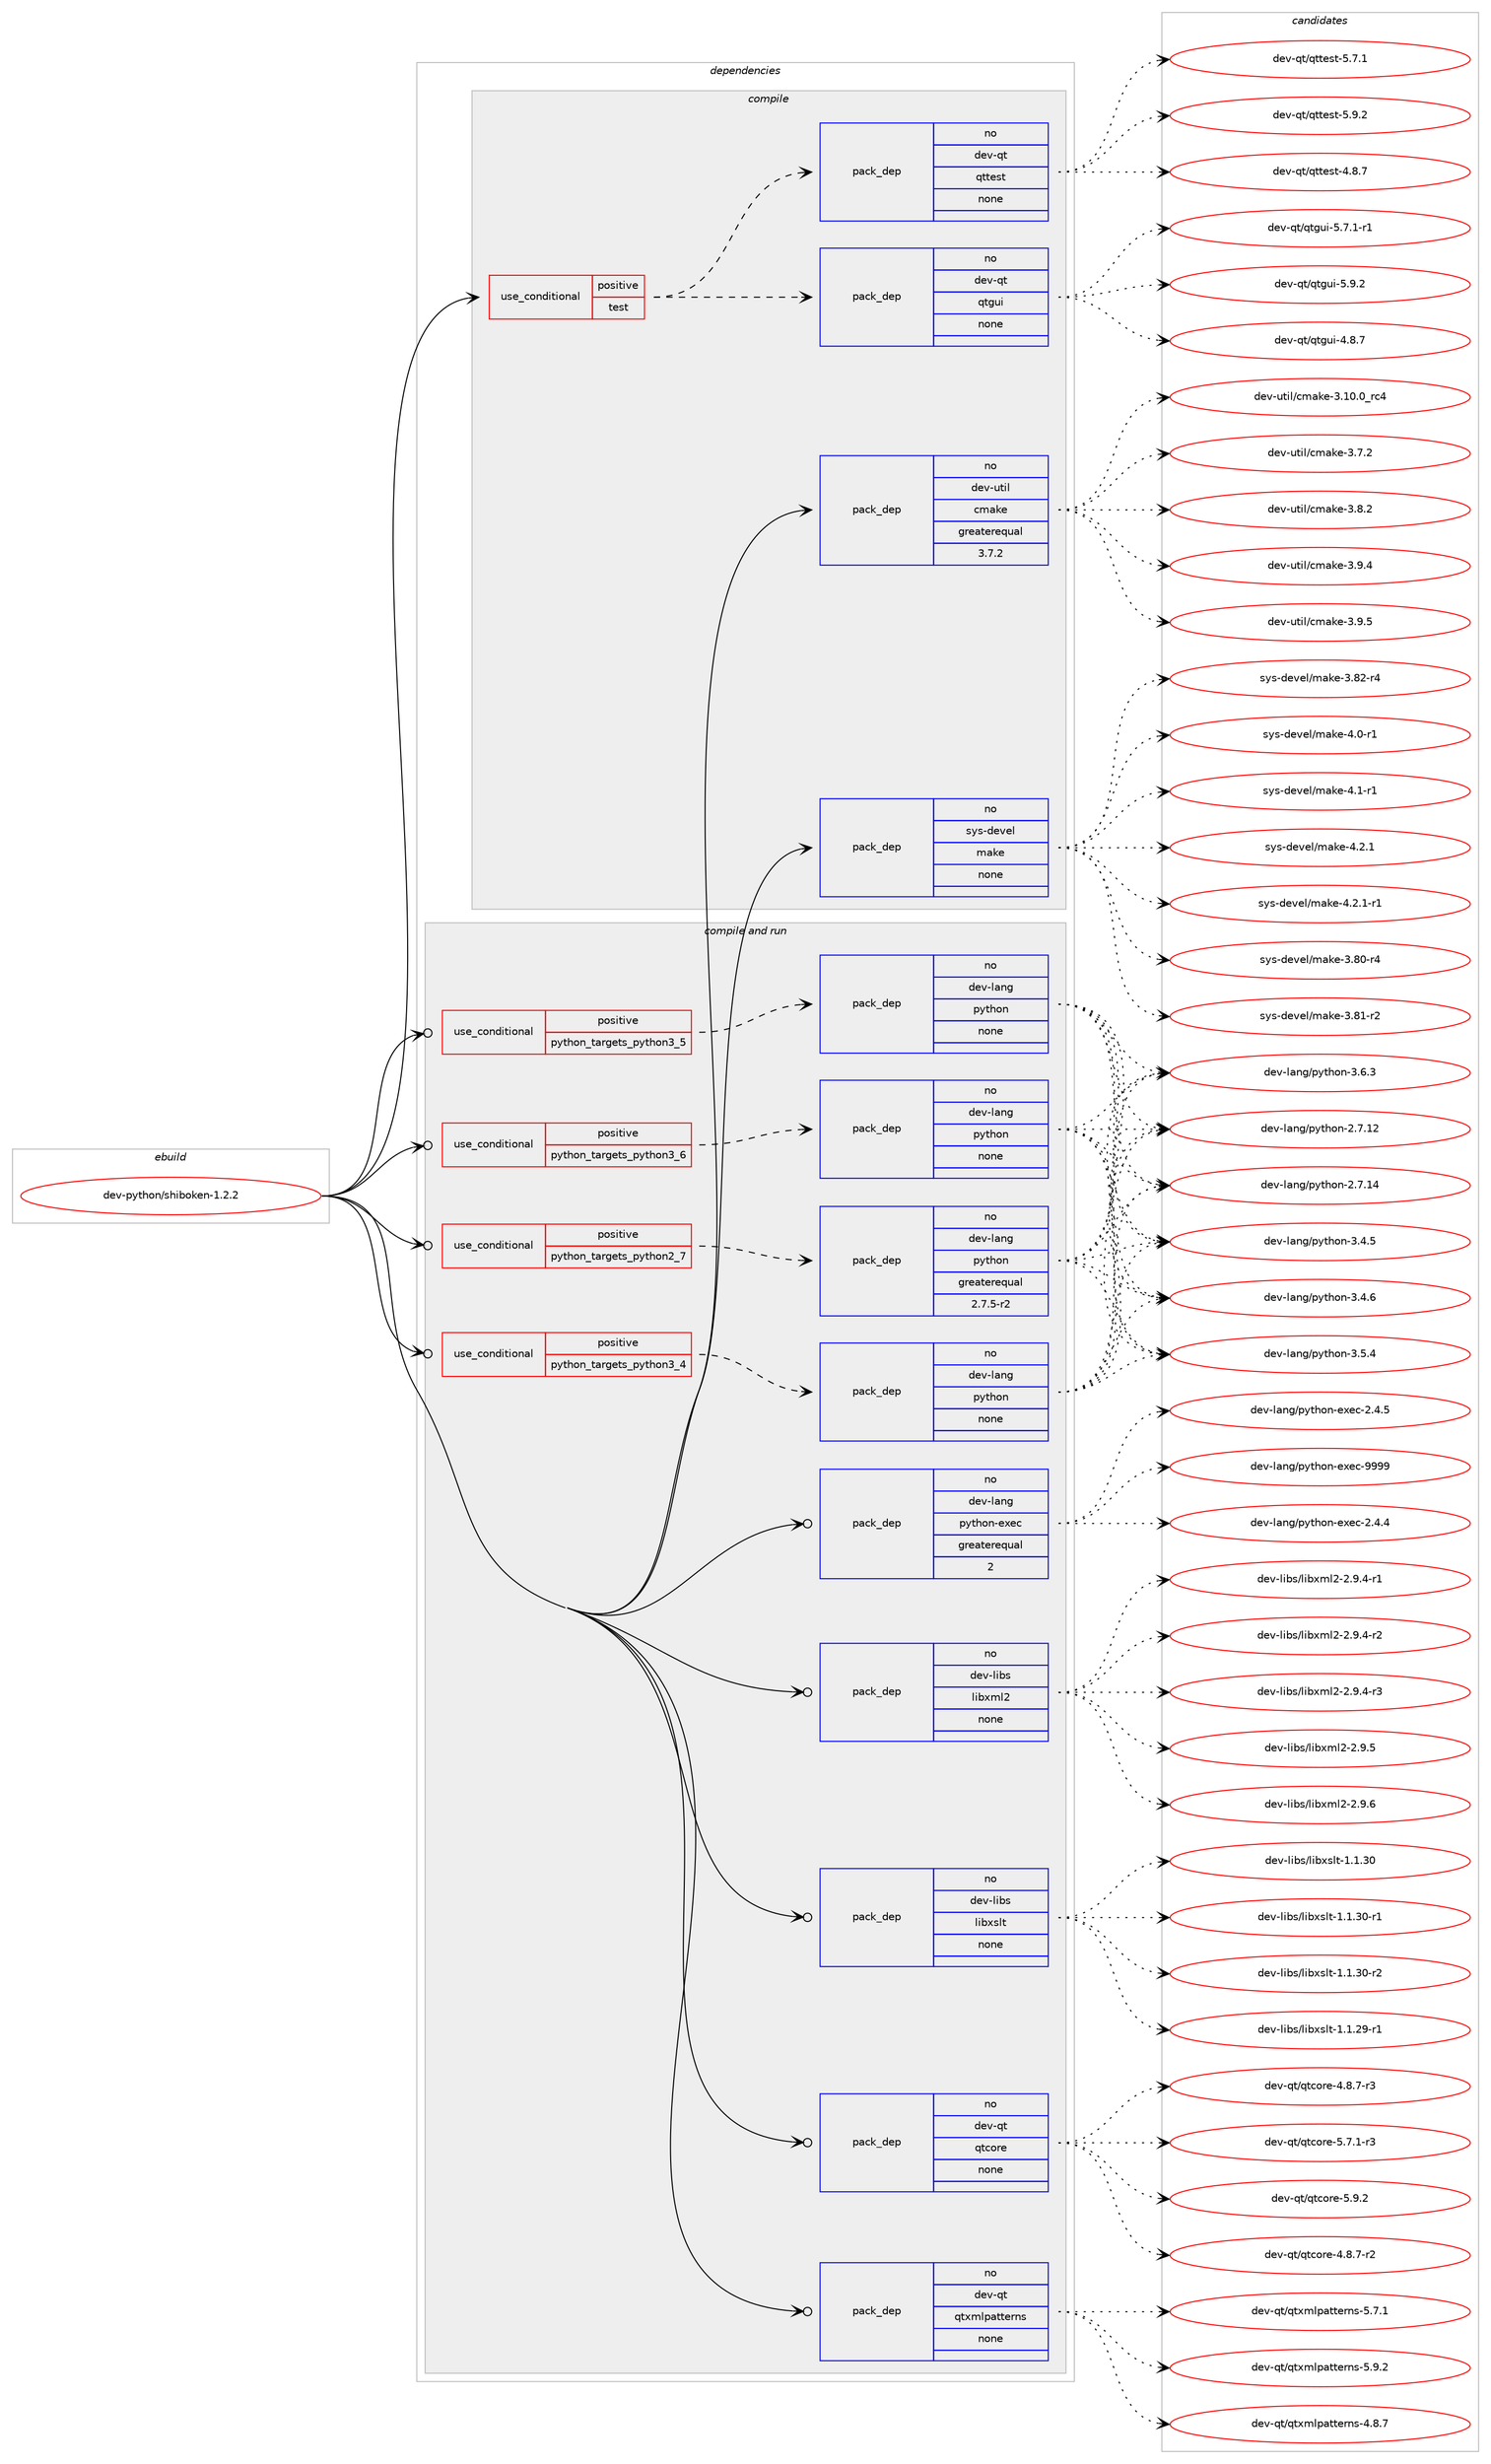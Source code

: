 digraph prolog {

# *************
# Graph options
# *************

newrank=true;
concentrate=true;
compound=true;
graph [rankdir=LR,fontname=Helvetica,fontsize=10,ranksep=1.5];#, ranksep=2.5, nodesep=0.2];
edge  [arrowhead=vee];
node  [fontname=Helvetica,fontsize=10];

# **********
# The ebuild
# **********

subgraph cluster_leftcol {
color=gray;
rank=same;
label=<<i>ebuild</i>>;
id [label="dev-python/shiboken-1.2.2", color=red, width=4, href="../dev-python/shiboken-1.2.2.svg"];
}

# ****************
# The dependencies
# ****************

subgraph cluster_midcol {
color=gray;
label=<<i>dependencies</i>>;
subgraph cluster_compile {
fillcolor="#eeeeee";
style=filled;
label=<<i>compile</i>>;
subgraph cond41648 {
dependency187277 [label=<<TABLE BORDER="0" CELLBORDER="1" CELLSPACING="0" CELLPADDING="4"><TR><TD ROWSPAN="3" CELLPADDING="10">use_conditional</TD></TR><TR><TD>positive</TD></TR><TR><TD>test</TD></TR></TABLE>>, shape=none, color=red];
subgraph pack141675 {
dependency187278 [label=<<TABLE BORDER="0" CELLBORDER="1" CELLSPACING="0" CELLPADDING="4" WIDTH="220"><TR><TD ROWSPAN="6" CELLPADDING="30">pack_dep</TD></TR><TR><TD WIDTH="110">no</TD></TR><TR><TD>dev-qt</TD></TR><TR><TD>qtgui</TD></TR><TR><TD>none</TD></TR><TR><TD></TD></TR></TABLE>>, shape=none, color=blue];
}
dependency187277:e -> dependency187278:w [weight=20,style="dashed",arrowhead="vee"];
subgraph pack141676 {
dependency187279 [label=<<TABLE BORDER="0" CELLBORDER="1" CELLSPACING="0" CELLPADDING="4" WIDTH="220"><TR><TD ROWSPAN="6" CELLPADDING="30">pack_dep</TD></TR><TR><TD WIDTH="110">no</TD></TR><TR><TD>dev-qt</TD></TR><TR><TD>qttest</TD></TR><TR><TD>none</TD></TR><TR><TD></TD></TR></TABLE>>, shape=none, color=blue];
}
dependency187277:e -> dependency187279:w [weight=20,style="dashed",arrowhead="vee"];
}
id:e -> dependency187277:w [weight=20,style="solid",arrowhead="vee"];
subgraph pack141677 {
dependency187280 [label=<<TABLE BORDER="0" CELLBORDER="1" CELLSPACING="0" CELLPADDING="4" WIDTH="220"><TR><TD ROWSPAN="6" CELLPADDING="30">pack_dep</TD></TR><TR><TD WIDTH="110">no</TD></TR><TR><TD>dev-util</TD></TR><TR><TD>cmake</TD></TR><TR><TD>greaterequal</TD></TR><TR><TD>3.7.2</TD></TR></TABLE>>, shape=none, color=blue];
}
id:e -> dependency187280:w [weight=20,style="solid",arrowhead="vee"];
subgraph pack141678 {
dependency187281 [label=<<TABLE BORDER="0" CELLBORDER="1" CELLSPACING="0" CELLPADDING="4" WIDTH="220"><TR><TD ROWSPAN="6" CELLPADDING="30">pack_dep</TD></TR><TR><TD WIDTH="110">no</TD></TR><TR><TD>sys-devel</TD></TR><TR><TD>make</TD></TR><TR><TD>none</TD></TR><TR><TD></TD></TR></TABLE>>, shape=none, color=blue];
}
id:e -> dependency187281:w [weight=20,style="solid",arrowhead="vee"];
}
subgraph cluster_compileandrun {
fillcolor="#eeeeee";
style=filled;
label=<<i>compile and run</i>>;
subgraph cond41649 {
dependency187282 [label=<<TABLE BORDER="0" CELLBORDER="1" CELLSPACING="0" CELLPADDING="4"><TR><TD ROWSPAN="3" CELLPADDING="10">use_conditional</TD></TR><TR><TD>positive</TD></TR><TR><TD>python_targets_python2_7</TD></TR></TABLE>>, shape=none, color=red];
subgraph pack141679 {
dependency187283 [label=<<TABLE BORDER="0" CELLBORDER="1" CELLSPACING="0" CELLPADDING="4" WIDTH="220"><TR><TD ROWSPAN="6" CELLPADDING="30">pack_dep</TD></TR><TR><TD WIDTH="110">no</TD></TR><TR><TD>dev-lang</TD></TR><TR><TD>python</TD></TR><TR><TD>greaterequal</TD></TR><TR><TD>2.7.5-r2</TD></TR></TABLE>>, shape=none, color=blue];
}
dependency187282:e -> dependency187283:w [weight=20,style="dashed",arrowhead="vee"];
}
id:e -> dependency187282:w [weight=20,style="solid",arrowhead="odotvee"];
subgraph cond41650 {
dependency187284 [label=<<TABLE BORDER="0" CELLBORDER="1" CELLSPACING="0" CELLPADDING="4"><TR><TD ROWSPAN="3" CELLPADDING="10">use_conditional</TD></TR><TR><TD>positive</TD></TR><TR><TD>python_targets_python3_4</TD></TR></TABLE>>, shape=none, color=red];
subgraph pack141680 {
dependency187285 [label=<<TABLE BORDER="0" CELLBORDER="1" CELLSPACING="0" CELLPADDING="4" WIDTH="220"><TR><TD ROWSPAN="6" CELLPADDING="30">pack_dep</TD></TR><TR><TD WIDTH="110">no</TD></TR><TR><TD>dev-lang</TD></TR><TR><TD>python</TD></TR><TR><TD>none</TD></TR><TR><TD></TD></TR></TABLE>>, shape=none, color=blue];
}
dependency187284:e -> dependency187285:w [weight=20,style="dashed",arrowhead="vee"];
}
id:e -> dependency187284:w [weight=20,style="solid",arrowhead="odotvee"];
subgraph cond41651 {
dependency187286 [label=<<TABLE BORDER="0" CELLBORDER="1" CELLSPACING="0" CELLPADDING="4"><TR><TD ROWSPAN="3" CELLPADDING="10">use_conditional</TD></TR><TR><TD>positive</TD></TR><TR><TD>python_targets_python3_5</TD></TR></TABLE>>, shape=none, color=red];
subgraph pack141681 {
dependency187287 [label=<<TABLE BORDER="0" CELLBORDER="1" CELLSPACING="0" CELLPADDING="4" WIDTH="220"><TR><TD ROWSPAN="6" CELLPADDING="30">pack_dep</TD></TR><TR><TD WIDTH="110">no</TD></TR><TR><TD>dev-lang</TD></TR><TR><TD>python</TD></TR><TR><TD>none</TD></TR><TR><TD></TD></TR></TABLE>>, shape=none, color=blue];
}
dependency187286:e -> dependency187287:w [weight=20,style="dashed",arrowhead="vee"];
}
id:e -> dependency187286:w [weight=20,style="solid",arrowhead="odotvee"];
subgraph cond41652 {
dependency187288 [label=<<TABLE BORDER="0" CELLBORDER="1" CELLSPACING="0" CELLPADDING="4"><TR><TD ROWSPAN="3" CELLPADDING="10">use_conditional</TD></TR><TR><TD>positive</TD></TR><TR><TD>python_targets_python3_6</TD></TR></TABLE>>, shape=none, color=red];
subgraph pack141682 {
dependency187289 [label=<<TABLE BORDER="0" CELLBORDER="1" CELLSPACING="0" CELLPADDING="4" WIDTH="220"><TR><TD ROWSPAN="6" CELLPADDING="30">pack_dep</TD></TR><TR><TD WIDTH="110">no</TD></TR><TR><TD>dev-lang</TD></TR><TR><TD>python</TD></TR><TR><TD>none</TD></TR><TR><TD></TD></TR></TABLE>>, shape=none, color=blue];
}
dependency187288:e -> dependency187289:w [weight=20,style="dashed",arrowhead="vee"];
}
id:e -> dependency187288:w [weight=20,style="solid",arrowhead="odotvee"];
subgraph pack141683 {
dependency187290 [label=<<TABLE BORDER="0" CELLBORDER="1" CELLSPACING="0" CELLPADDING="4" WIDTH="220"><TR><TD ROWSPAN="6" CELLPADDING="30">pack_dep</TD></TR><TR><TD WIDTH="110">no</TD></TR><TR><TD>dev-lang</TD></TR><TR><TD>python-exec</TD></TR><TR><TD>greaterequal</TD></TR><TR><TD>2</TD></TR></TABLE>>, shape=none, color=blue];
}
id:e -> dependency187290:w [weight=20,style="solid",arrowhead="odotvee"];
subgraph pack141684 {
dependency187291 [label=<<TABLE BORDER="0" CELLBORDER="1" CELLSPACING="0" CELLPADDING="4" WIDTH="220"><TR><TD ROWSPAN="6" CELLPADDING="30">pack_dep</TD></TR><TR><TD WIDTH="110">no</TD></TR><TR><TD>dev-libs</TD></TR><TR><TD>libxml2</TD></TR><TR><TD>none</TD></TR><TR><TD></TD></TR></TABLE>>, shape=none, color=blue];
}
id:e -> dependency187291:w [weight=20,style="solid",arrowhead="odotvee"];
subgraph pack141685 {
dependency187292 [label=<<TABLE BORDER="0" CELLBORDER="1" CELLSPACING="0" CELLPADDING="4" WIDTH="220"><TR><TD ROWSPAN="6" CELLPADDING="30">pack_dep</TD></TR><TR><TD WIDTH="110">no</TD></TR><TR><TD>dev-libs</TD></TR><TR><TD>libxslt</TD></TR><TR><TD>none</TD></TR><TR><TD></TD></TR></TABLE>>, shape=none, color=blue];
}
id:e -> dependency187292:w [weight=20,style="solid",arrowhead="odotvee"];
subgraph pack141686 {
dependency187293 [label=<<TABLE BORDER="0" CELLBORDER="1" CELLSPACING="0" CELLPADDING="4" WIDTH="220"><TR><TD ROWSPAN="6" CELLPADDING="30">pack_dep</TD></TR><TR><TD WIDTH="110">no</TD></TR><TR><TD>dev-qt</TD></TR><TR><TD>qtcore</TD></TR><TR><TD>none</TD></TR><TR><TD></TD></TR></TABLE>>, shape=none, color=blue];
}
id:e -> dependency187293:w [weight=20,style="solid",arrowhead="odotvee"];
subgraph pack141687 {
dependency187294 [label=<<TABLE BORDER="0" CELLBORDER="1" CELLSPACING="0" CELLPADDING="4" WIDTH="220"><TR><TD ROWSPAN="6" CELLPADDING="30">pack_dep</TD></TR><TR><TD WIDTH="110">no</TD></TR><TR><TD>dev-qt</TD></TR><TR><TD>qtxmlpatterns</TD></TR><TR><TD>none</TD></TR><TR><TD></TD></TR></TABLE>>, shape=none, color=blue];
}
id:e -> dependency187294:w [weight=20,style="solid",arrowhead="odotvee"];
}
subgraph cluster_run {
fillcolor="#eeeeee";
style=filled;
label=<<i>run</i>>;
}
}

# **************
# The candidates
# **************

subgraph cluster_choices {
rank=same;
color=gray;
label=<<i>candidates</i>>;

subgraph choice141675 {
color=black;
nodesep=1;
choice1001011184511311647113116103117105455246564655 [label="dev-qt/qtgui-4.8.7", color=red, width=4,href="../dev-qt/qtgui-4.8.7.svg"];
choice10010111845113116471131161031171054553465546494511449 [label="dev-qt/qtgui-5.7.1-r1", color=red, width=4,href="../dev-qt/qtgui-5.7.1-r1.svg"];
choice1001011184511311647113116103117105455346574650 [label="dev-qt/qtgui-5.9.2", color=red, width=4,href="../dev-qt/qtgui-5.9.2.svg"];
dependency187278:e -> choice1001011184511311647113116103117105455246564655:w [style=dotted,weight="100"];
dependency187278:e -> choice10010111845113116471131161031171054553465546494511449:w [style=dotted,weight="100"];
dependency187278:e -> choice1001011184511311647113116103117105455346574650:w [style=dotted,weight="100"];
}
subgraph choice141676 {
color=black;
nodesep=1;
choice1001011184511311647113116116101115116455246564655 [label="dev-qt/qttest-4.8.7", color=red, width=4,href="../dev-qt/qttest-4.8.7.svg"];
choice1001011184511311647113116116101115116455346554649 [label="dev-qt/qttest-5.7.1", color=red, width=4,href="../dev-qt/qttest-5.7.1.svg"];
choice1001011184511311647113116116101115116455346574650 [label="dev-qt/qttest-5.9.2", color=red, width=4,href="../dev-qt/qttest-5.9.2.svg"];
dependency187279:e -> choice1001011184511311647113116116101115116455246564655:w [style=dotted,weight="100"];
dependency187279:e -> choice1001011184511311647113116116101115116455346554649:w [style=dotted,weight="100"];
dependency187279:e -> choice1001011184511311647113116116101115116455346574650:w [style=dotted,weight="100"];
}
subgraph choice141677 {
color=black;
nodesep=1;
choice1001011184511711610510847991099710710145514649484648951149952 [label="dev-util/cmake-3.10.0_rc4", color=red, width=4,href="../dev-util/cmake-3.10.0_rc4.svg"];
choice10010111845117116105108479910997107101455146554650 [label="dev-util/cmake-3.7.2", color=red, width=4,href="../dev-util/cmake-3.7.2.svg"];
choice10010111845117116105108479910997107101455146564650 [label="dev-util/cmake-3.8.2", color=red, width=4,href="../dev-util/cmake-3.8.2.svg"];
choice10010111845117116105108479910997107101455146574652 [label="dev-util/cmake-3.9.4", color=red, width=4,href="../dev-util/cmake-3.9.4.svg"];
choice10010111845117116105108479910997107101455146574653 [label="dev-util/cmake-3.9.5", color=red, width=4,href="../dev-util/cmake-3.9.5.svg"];
dependency187280:e -> choice1001011184511711610510847991099710710145514649484648951149952:w [style=dotted,weight="100"];
dependency187280:e -> choice10010111845117116105108479910997107101455146554650:w [style=dotted,weight="100"];
dependency187280:e -> choice10010111845117116105108479910997107101455146564650:w [style=dotted,weight="100"];
dependency187280:e -> choice10010111845117116105108479910997107101455146574652:w [style=dotted,weight="100"];
dependency187280:e -> choice10010111845117116105108479910997107101455146574653:w [style=dotted,weight="100"];
}
subgraph choice141678 {
color=black;
nodesep=1;
choice11512111545100101118101108471099710710145514656484511452 [label="sys-devel/make-3.80-r4", color=red, width=4,href="../sys-devel/make-3.80-r4.svg"];
choice11512111545100101118101108471099710710145514656494511450 [label="sys-devel/make-3.81-r2", color=red, width=4,href="../sys-devel/make-3.81-r2.svg"];
choice11512111545100101118101108471099710710145514656504511452 [label="sys-devel/make-3.82-r4", color=red, width=4,href="../sys-devel/make-3.82-r4.svg"];
choice115121115451001011181011084710997107101455246484511449 [label="sys-devel/make-4.0-r1", color=red, width=4,href="../sys-devel/make-4.0-r1.svg"];
choice115121115451001011181011084710997107101455246494511449 [label="sys-devel/make-4.1-r1", color=red, width=4,href="../sys-devel/make-4.1-r1.svg"];
choice115121115451001011181011084710997107101455246504649 [label="sys-devel/make-4.2.1", color=red, width=4,href="../sys-devel/make-4.2.1.svg"];
choice1151211154510010111810110847109971071014552465046494511449 [label="sys-devel/make-4.2.1-r1", color=red, width=4,href="../sys-devel/make-4.2.1-r1.svg"];
dependency187281:e -> choice11512111545100101118101108471099710710145514656484511452:w [style=dotted,weight="100"];
dependency187281:e -> choice11512111545100101118101108471099710710145514656494511450:w [style=dotted,weight="100"];
dependency187281:e -> choice11512111545100101118101108471099710710145514656504511452:w [style=dotted,weight="100"];
dependency187281:e -> choice115121115451001011181011084710997107101455246484511449:w [style=dotted,weight="100"];
dependency187281:e -> choice115121115451001011181011084710997107101455246494511449:w [style=dotted,weight="100"];
dependency187281:e -> choice115121115451001011181011084710997107101455246504649:w [style=dotted,weight="100"];
dependency187281:e -> choice1151211154510010111810110847109971071014552465046494511449:w [style=dotted,weight="100"];
}
subgraph choice141679 {
color=black;
nodesep=1;
choice10010111845108971101034711212111610411111045504655464950 [label="dev-lang/python-2.7.12", color=red, width=4,href="../dev-lang/python-2.7.12.svg"];
choice10010111845108971101034711212111610411111045504655464952 [label="dev-lang/python-2.7.14", color=red, width=4,href="../dev-lang/python-2.7.14.svg"];
choice100101118451089711010347112121116104111110455146524653 [label="dev-lang/python-3.4.5", color=red, width=4,href="../dev-lang/python-3.4.5.svg"];
choice100101118451089711010347112121116104111110455146524654 [label="dev-lang/python-3.4.6", color=red, width=4,href="../dev-lang/python-3.4.6.svg"];
choice100101118451089711010347112121116104111110455146534652 [label="dev-lang/python-3.5.4", color=red, width=4,href="../dev-lang/python-3.5.4.svg"];
choice100101118451089711010347112121116104111110455146544651 [label="dev-lang/python-3.6.3", color=red, width=4,href="../dev-lang/python-3.6.3.svg"];
dependency187283:e -> choice10010111845108971101034711212111610411111045504655464950:w [style=dotted,weight="100"];
dependency187283:e -> choice10010111845108971101034711212111610411111045504655464952:w [style=dotted,weight="100"];
dependency187283:e -> choice100101118451089711010347112121116104111110455146524653:w [style=dotted,weight="100"];
dependency187283:e -> choice100101118451089711010347112121116104111110455146524654:w [style=dotted,weight="100"];
dependency187283:e -> choice100101118451089711010347112121116104111110455146534652:w [style=dotted,weight="100"];
dependency187283:e -> choice100101118451089711010347112121116104111110455146544651:w [style=dotted,weight="100"];
}
subgraph choice141680 {
color=black;
nodesep=1;
choice10010111845108971101034711212111610411111045504655464950 [label="dev-lang/python-2.7.12", color=red, width=4,href="../dev-lang/python-2.7.12.svg"];
choice10010111845108971101034711212111610411111045504655464952 [label="dev-lang/python-2.7.14", color=red, width=4,href="../dev-lang/python-2.7.14.svg"];
choice100101118451089711010347112121116104111110455146524653 [label="dev-lang/python-3.4.5", color=red, width=4,href="../dev-lang/python-3.4.5.svg"];
choice100101118451089711010347112121116104111110455146524654 [label="dev-lang/python-3.4.6", color=red, width=4,href="../dev-lang/python-3.4.6.svg"];
choice100101118451089711010347112121116104111110455146534652 [label="dev-lang/python-3.5.4", color=red, width=4,href="../dev-lang/python-3.5.4.svg"];
choice100101118451089711010347112121116104111110455146544651 [label="dev-lang/python-3.6.3", color=red, width=4,href="../dev-lang/python-3.6.3.svg"];
dependency187285:e -> choice10010111845108971101034711212111610411111045504655464950:w [style=dotted,weight="100"];
dependency187285:e -> choice10010111845108971101034711212111610411111045504655464952:w [style=dotted,weight="100"];
dependency187285:e -> choice100101118451089711010347112121116104111110455146524653:w [style=dotted,weight="100"];
dependency187285:e -> choice100101118451089711010347112121116104111110455146524654:w [style=dotted,weight="100"];
dependency187285:e -> choice100101118451089711010347112121116104111110455146534652:w [style=dotted,weight="100"];
dependency187285:e -> choice100101118451089711010347112121116104111110455146544651:w [style=dotted,weight="100"];
}
subgraph choice141681 {
color=black;
nodesep=1;
choice10010111845108971101034711212111610411111045504655464950 [label="dev-lang/python-2.7.12", color=red, width=4,href="../dev-lang/python-2.7.12.svg"];
choice10010111845108971101034711212111610411111045504655464952 [label="dev-lang/python-2.7.14", color=red, width=4,href="../dev-lang/python-2.7.14.svg"];
choice100101118451089711010347112121116104111110455146524653 [label="dev-lang/python-3.4.5", color=red, width=4,href="../dev-lang/python-3.4.5.svg"];
choice100101118451089711010347112121116104111110455146524654 [label="dev-lang/python-3.4.6", color=red, width=4,href="../dev-lang/python-3.4.6.svg"];
choice100101118451089711010347112121116104111110455146534652 [label="dev-lang/python-3.5.4", color=red, width=4,href="../dev-lang/python-3.5.4.svg"];
choice100101118451089711010347112121116104111110455146544651 [label="dev-lang/python-3.6.3", color=red, width=4,href="../dev-lang/python-3.6.3.svg"];
dependency187287:e -> choice10010111845108971101034711212111610411111045504655464950:w [style=dotted,weight="100"];
dependency187287:e -> choice10010111845108971101034711212111610411111045504655464952:w [style=dotted,weight="100"];
dependency187287:e -> choice100101118451089711010347112121116104111110455146524653:w [style=dotted,weight="100"];
dependency187287:e -> choice100101118451089711010347112121116104111110455146524654:w [style=dotted,weight="100"];
dependency187287:e -> choice100101118451089711010347112121116104111110455146534652:w [style=dotted,weight="100"];
dependency187287:e -> choice100101118451089711010347112121116104111110455146544651:w [style=dotted,weight="100"];
}
subgraph choice141682 {
color=black;
nodesep=1;
choice10010111845108971101034711212111610411111045504655464950 [label="dev-lang/python-2.7.12", color=red, width=4,href="../dev-lang/python-2.7.12.svg"];
choice10010111845108971101034711212111610411111045504655464952 [label="dev-lang/python-2.7.14", color=red, width=4,href="../dev-lang/python-2.7.14.svg"];
choice100101118451089711010347112121116104111110455146524653 [label="dev-lang/python-3.4.5", color=red, width=4,href="../dev-lang/python-3.4.5.svg"];
choice100101118451089711010347112121116104111110455146524654 [label="dev-lang/python-3.4.6", color=red, width=4,href="../dev-lang/python-3.4.6.svg"];
choice100101118451089711010347112121116104111110455146534652 [label="dev-lang/python-3.5.4", color=red, width=4,href="../dev-lang/python-3.5.4.svg"];
choice100101118451089711010347112121116104111110455146544651 [label="dev-lang/python-3.6.3", color=red, width=4,href="../dev-lang/python-3.6.3.svg"];
dependency187289:e -> choice10010111845108971101034711212111610411111045504655464950:w [style=dotted,weight="100"];
dependency187289:e -> choice10010111845108971101034711212111610411111045504655464952:w [style=dotted,weight="100"];
dependency187289:e -> choice100101118451089711010347112121116104111110455146524653:w [style=dotted,weight="100"];
dependency187289:e -> choice100101118451089711010347112121116104111110455146524654:w [style=dotted,weight="100"];
dependency187289:e -> choice100101118451089711010347112121116104111110455146534652:w [style=dotted,weight="100"];
dependency187289:e -> choice100101118451089711010347112121116104111110455146544651:w [style=dotted,weight="100"];
}
subgraph choice141683 {
color=black;
nodesep=1;
choice1001011184510897110103471121211161041111104510112010199455046524652 [label="dev-lang/python-exec-2.4.4", color=red, width=4,href="../dev-lang/python-exec-2.4.4.svg"];
choice1001011184510897110103471121211161041111104510112010199455046524653 [label="dev-lang/python-exec-2.4.5", color=red, width=4,href="../dev-lang/python-exec-2.4.5.svg"];
choice10010111845108971101034711212111610411111045101120101994557575757 [label="dev-lang/python-exec-9999", color=red, width=4,href="../dev-lang/python-exec-9999.svg"];
dependency187290:e -> choice1001011184510897110103471121211161041111104510112010199455046524652:w [style=dotted,weight="100"];
dependency187290:e -> choice1001011184510897110103471121211161041111104510112010199455046524653:w [style=dotted,weight="100"];
dependency187290:e -> choice10010111845108971101034711212111610411111045101120101994557575757:w [style=dotted,weight="100"];
}
subgraph choice141684 {
color=black;
nodesep=1;
choice10010111845108105981154710810598120109108504550465746524511449 [label="dev-libs/libxml2-2.9.4-r1", color=red, width=4,href="../dev-libs/libxml2-2.9.4-r1.svg"];
choice10010111845108105981154710810598120109108504550465746524511450 [label="dev-libs/libxml2-2.9.4-r2", color=red, width=4,href="../dev-libs/libxml2-2.9.4-r2.svg"];
choice10010111845108105981154710810598120109108504550465746524511451 [label="dev-libs/libxml2-2.9.4-r3", color=red, width=4,href="../dev-libs/libxml2-2.9.4-r3.svg"];
choice1001011184510810598115471081059812010910850455046574653 [label="dev-libs/libxml2-2.9.5", color=red, width=4,href="../dev-libs/libxml2-2.9.5.svg"];
choice1001011184510810598115471081059812010910850455046574654 [label="dev-libs/libxml2-2.9.6", color=red, width=4,href="../dev-libs/libxml2-2.9.6.svg"];
dependency187291:e -> choice10010111845108105981154710810598120109108504550465746524511449:w [style=dotted,weight="100"];
dependency187291:e -> choice10010111845108105981154710810598120109108504550465746524511450:w [style=dotted,weight="100"];
dependency187291:e -> choice10010111845108105981154710810598120109108504550465746524511451:w [style=dotted,weight="100"];
dependency187291:e -> choice1001011184510810598115471081059812010910850455046574653:w [style=dotted,weight="100"];
dependency187291:e -> choice1001011184510810598115471081059812010910850455046574654:w [style=dotted,weight="100"];
}
subgraph choice141685 {
color=black;
nodesep=1;
choice10010111845108105981154710810598120115108116454946494650574511449 [label="dev-libs/libxslt-1.1.29-r1", color=red, width=4,href="../dev-libs/libxslt-1.1.29-r1.svg"];
choice1001011184510810598115471081059812011510811645494649465148 [label="dev-libs/libxslt-1.1.30", color=red, width=4,href="../dev-libs/libxslt-1.1.30.svg"];
choice10010111845108105981154710810598120115108116454946494651484511449 [label="dev-libs/libxslt-1.1.30-r1", color=red, width=4,href="../dev-libs/libxslt-1.1.30-r1.svg"];
choice10010111845108105981154710810598120115108116454946494651484511450 [label="dev-libs/libxslt-1.1.30-r2", color=red, width=4,href="../dev-libs/libxslt-1.1.30-r2.svg"];
dependency187292:e -> choice10010111845108105981154710810598120115108116454946494650574511449:w [style=dotted,weight="100"];
dependency187292:e -> choice1001011184510810598115471081059812011510811645494649465148:w [style=dotted,weight="100"];
dependency187292:e -> choice10010111845108105981154710810598120115108116454946494651484511449:w [style=dotted,weight="100"];
dependency187292:e -> choice10010111845108105981154710810598120115108116454946494651484511450:w [style=dotted,weight="100"];
}
subgraph choice141686 {
color=black;
nodesep=1;
choice1001011184511311647113116991111141014552465646554511450 [label="dev-qt/qtcore-4.8.7-r2", color=red, width=4,href="../dev-qt/qtcore-4.8.7-r2.svg"];
choice1001011184511311647113116991111141014552465646554511451 [label="dev-qt/qtcore-4.8.7-r3", color=red, width=4,href="../dev-qt/qtcore-4.8.7-r3.svg"];
choice1001011184511311647113116991111141014553465546494511451 [label="dev-qt/qtcore-5.7.1-r3", color=red, width=4,href="../dev-qt/qtcore-5.7.1-r3.svg"];
choice100101118451131164711311699111114101455346574650 [label="dev-qt/qtcore-5.9.2", color=red, width=4,href="../dev-qt/qtcore-5.9.2.svg"];
dependency187293:e -> choice1001011184511311647113116991111141014552465646554511450:w [style=dotted,weight="100"];
dependency187293:e -> choice1001011184511311647113116991111141014552465646554511451:w [style=dotted,weight="100"];
dependency187293:e -> choice1001011184511311647113116991111141014553465546494511451:w [style=dotted,weight="100"];
dependency187293:e -> choice100101118451131164711311699111114101455346574650:w [style=dotted,weight="100"];
}
subgraph choice141687 {
color=black;
nodesep=1;
choice100101118451131164711311612010910811297116116101114110115455246564655 [label="dev-qt/qtxmlpatterns-4.8.7", color=red, width=4,href="../dev-qt/qtxmlpatterns-4.8.7.svg"];
choice100101118451131164711311612010910811297116116101114110115455346554649 [label="dev-qt/qtxmlpatterns-5.7.1", color=red, width=4,href="../dev-qt/qtxmlpatterns-5.7.1.svg"];
choice100101118451131164711311612010910811297116116101114110115455346574650 [label="dev-qt/qtxmlpatterns-5.9.2", color=red, width=4,href="../dev-qt/qtxmlpatterns-5.9.2.svg"];
dependency187294:e -> choice100101118451131164711311612010910811297116116101114110115455246564655:w [style=dotted,weight="100"];
dependency187294:e -> choice100101118451131164711311612010910811297116116101114110115455346554649:w [style=dotted,weight="100"];
dependency187294:e -> choice100101118451131164711311612010910811297116116101114110115455346574650:w [style=dotted,weight="100"];
}
}

}
